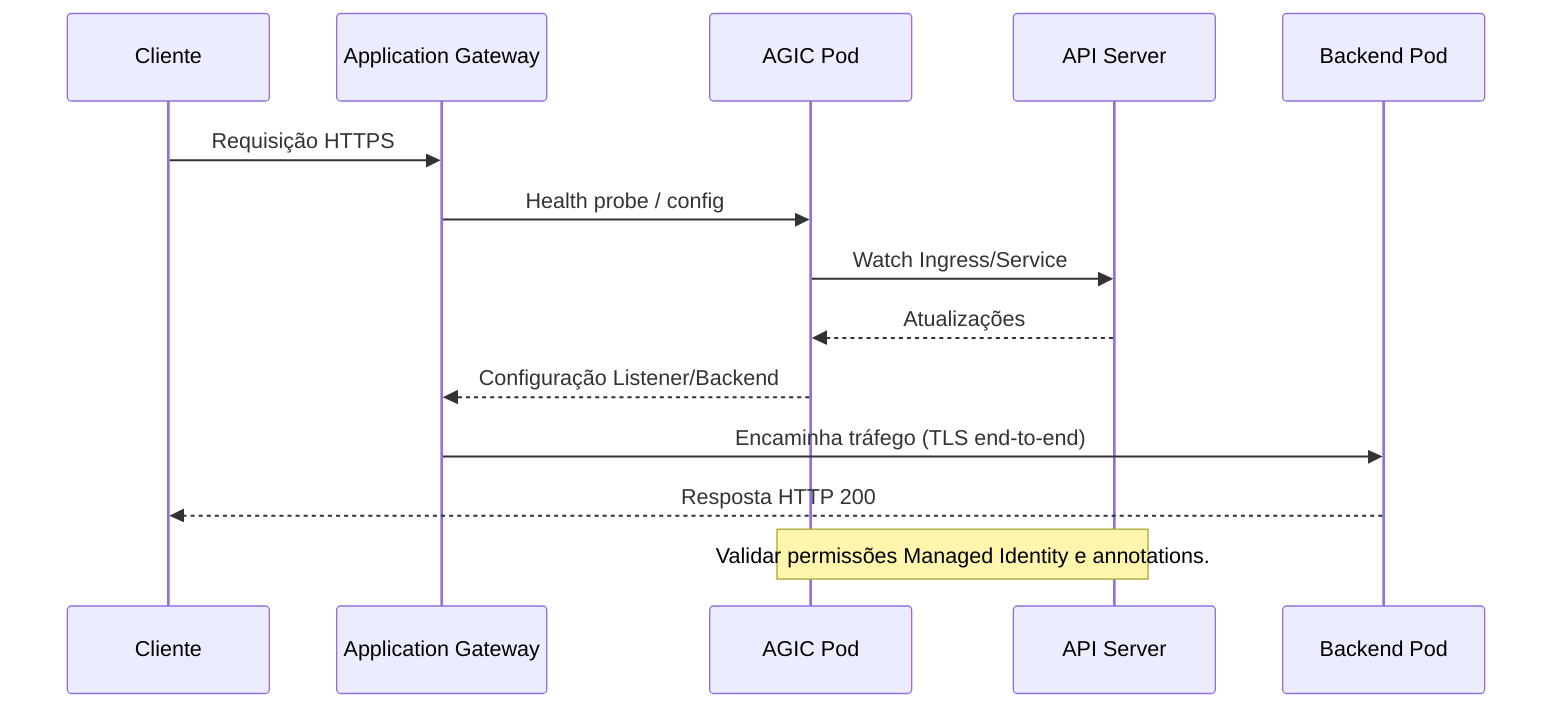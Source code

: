 sequenceDiagram
  participant Cliente
  participant AppGateway as Application Gateway
  participant AGIC as AGIC Pod
  participant API as API Server
  participant Pod as Backend Pod

  Cliente->>AppGateway: Requisição HTTPS
  AppGateway->>AGIC: Health probe / config
  AGIC->>API: Watch Ingress/Service
  API-->>AGIC: Atualizações
  AGIC-->>AppGateway: Configuração Listener/Backend
  AppGateway->>Pod: Encaminha tráfego (TLS end-to-end)
  Pod-->>Cliente: Resposta HTTP 200

  Note over AGIC,API: Validar permissões Managed Identity e annotations.